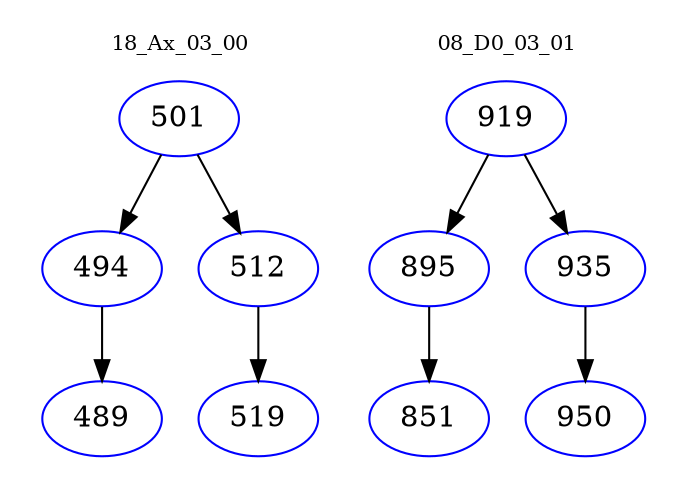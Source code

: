 digraph{
subgraph cluster_0 {
color = white
label = "18_Ax_03_00";
fontsize=10;
T0_501 [label="501", color="blue"]
T0_501 -> T0_494 [color="black"]
T0_494 [label="494", color="blue"]
T0_494 -> T0_489 [color="black"]
T0_489 [label="489", color="blue"]
T0_501 -> T0_512 [color="black"]
T0_512 [label="512", color="blue"]
T0_512 -> T0_519 [color="black"]
T0_519 [label="519", color="blue"]
}
subgraph cluster_1 {
color = white
label = "08_D0_03_01";
fontsize=10;
T1_919 [label="919", color="blue"]
T1_919 -> T1_895 [color="black"]
T1_895 [label="895", color="blue"]
T1_895 -> T1_851 [color="black"]
T1_851 [label="851", color="blue"]
T1_919 -> T1_935 [color="black"]
T1_935 [label="935", color="blue"]
T1_935 -> T1_950 [color="black"]
T1_950 [label="950", color="blue"]
}
}
